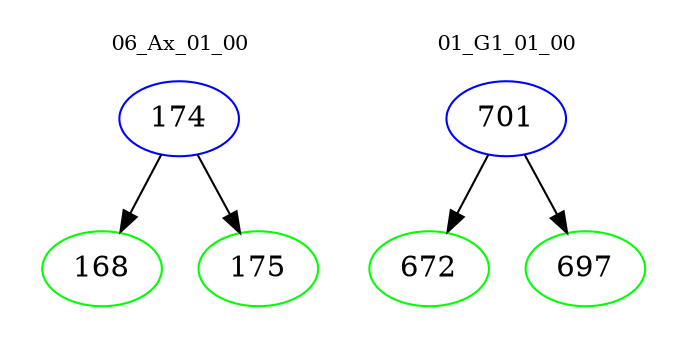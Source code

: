 digraph{
subgraph cluster_0 {
color = white
label = "06_Ax_01_00";
fontsize=10;
T0_174 [label="174", color="blue"]
T0_174 -> T0_168 [color="black"]
T0_168 [label="168", color="green"]
T0_174 -> T0_175 [color="black"]
T0_175 [label="175", color="green"]
}
subgraph cluster_1 {
color = white
label = "01_G1_01_00";
fontsize=10;
T1_701 [label="701", color="blue"]
T1_701 -> T1_672 [color="black"]
T1_672 [label="672", color="green"]
T1_701 -> T1_697 [color="black"]
T1_697 [label="697", color="green"]
}
}
